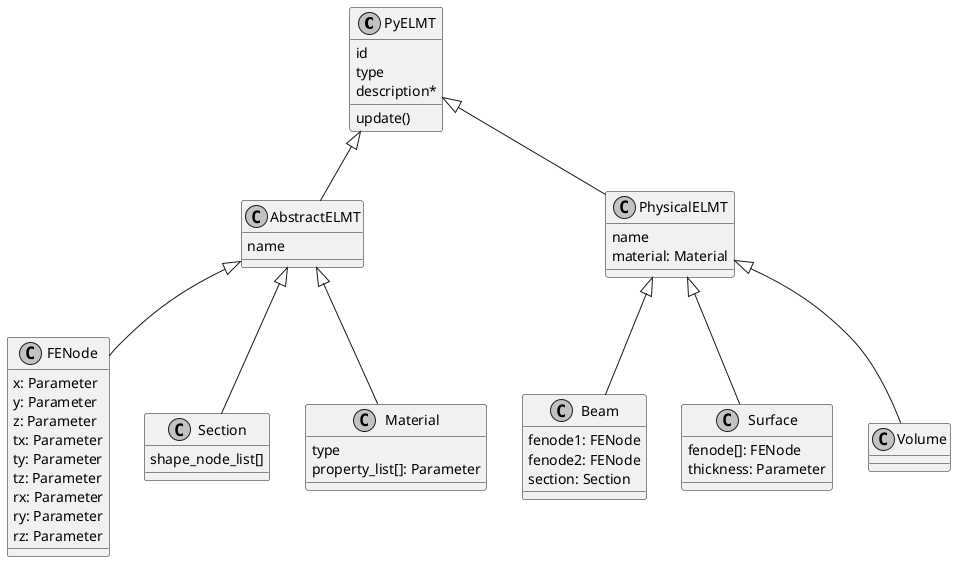 @startuml

' left to right direction

skinparam shadowing false
skinparam monochrome true

class PyELMT{
    id
    type
    description*
    update()
}

class AbstractELMT{
    name
}

class PhysicalELMT{
    name
    material: Material
}


PyELMT <|-- AbstractELMT
PyELMT <|-- PhysicalELMT

class FENode{
    x: Parameter
    y: Parameter
    z: Parameter
    tx: Parameter
    ty: Parameter
    tz: Parameter
    rx: Parameter
    ry: Parameter
    rz: Parameter
}
class Section{
    shape_node_list[]
}
class Material{
    type
    property_list[]: Parameter
}

AbstractELMT <|-- Section
AbstractELMT <|-- Material
AbstractELMT <|-- FENode

class Beam{
    fenode1: FENode
    fenode2: FENode
    section: Section
}
class Surface{
    fenode[]: FENode
    thickness: Parameter
}

PhysicalELMT <|-- Beam
PhysicalELMT <|-- Surface
PhysicalELMT <|-- Volume

@enduml
